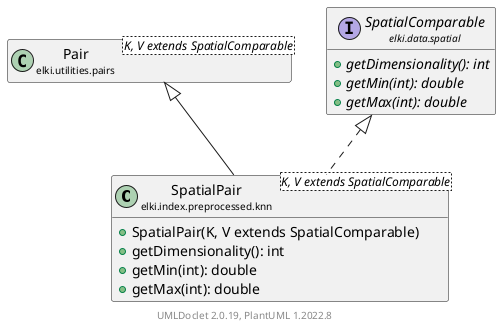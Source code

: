 @startuml
    remove .*\.(Instance|Par|Parameterizer|Factory)$
    set namespaceSeparator none
    hide empty fields
    hide empty methods

    class "<size:14>SpatialPair\n<size:10>elki.index.preprocessed.knn" as elki.index.preprocessed.knn.SpatialPair<K, V extends SpatialComparable> [[SpatialPair.html]] {
        +SpatialPair(K, V extends SpatialComparable)
        +getDimensionality(): int
        +getMin(int): double
        +getMax(int): double
    }

    class "<size:14>Pair\n<size:10>elki.utilities.pairs" as elki.utilities.pairs.Pair<K, V extends SpatialComparable> [[../../../utilities/pairs/Pair.html]]
    interface "<size:14>SpatialComparable\n<size:10>elki.data.spatial" as elki.data.spatial.SpatialComparable [[../../../data/spatial/SpatialComparable.html]] {
        {abstract} +getDimensionality(): int
        {abstract} +getMin(int): double
        {abstract} +getMax(int): double
    }

    elki.utilities.pairs.Pair <|-- elki.index.preprocessed.knn.SpatialPair
    elki.data.spatial.SpatialComparable <|.. elki.index.preprocessed.knn.SpatialPair

    center footer UMLDoclet 2.0.19, PlantUML 1.2022.8
@enduml
